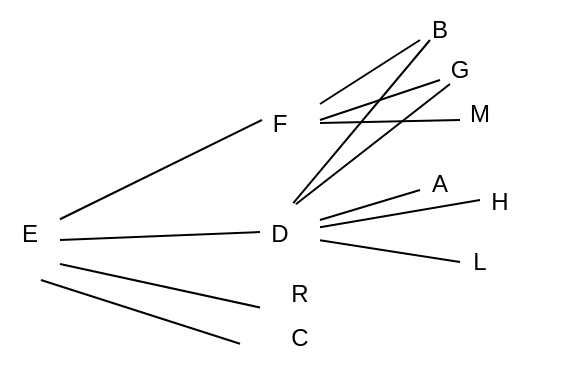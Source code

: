 <mxfile version="23.0.2" type="device">
  <diagram name="Page-1" id="9c096ad6-e400-ecc8-3e38-643d2caac077">
    <mxGraphModel dx="341" dy="206" grid="1" gridSize="10" guides="1" tooltips="1" connect="1" arrows="1" fold="1" page="1" pageScale="1.5" pageWidth="1169" pageHeight="826" background="none" math="0" shadow="0">
      <root>
        <mxCell id="0" style=";html=1;" />
        <mxCell id="1" style=";html=1;" parent="0" />
        <mxCell id="3cfceab9cabfe5b9-22" style="edgeStyle=none;curved=1;html=1;startSize=10;endArrow=none;endFill=0;endSize=10;strokeColor=#000000;strokeWidth=1;fontSize=12;" parent="1" source="uRtbasLGS5ukkT__xAVm-1" edge="1">
          <mxGeometry relative="1" as="geometry">
            <mxPoint x="250.003" y="442" as="sourcePoint" />
            <mxPoint x="351" y="420" as="targetPoint" />
          </mxGeometry>
        </mxCell>
        <mxCell id="uRtbasLGS5ukkT__xAVm-1" value="E" style="text;html=1;strokeColor=none;fillColor=none;align=center;verticalAlign=middle;whiteSpace=wrap;rounded=0;" vertex="1" parent="1">
          <mxGeometry x="220" y="462" width="30" height="30" as="geometry" />
        </mxCell>
        <mxCell id="uRtbasLGS5ukkT__xAVm-2" value="F" style="text;html=1;strokeColor=none;fillColor=none;align=center;verticalAlign=middle;whiteSpace=wrap;rounded=0;" vertex="1" parent="1">
          <mxGeometry x="340" y="407" width="40" height="30" as="geometry" />
        </mxCell>
        <mxCell id="uRtbasLGS5ukkT__xAVm-3" style="edgeStyle=none;curved=1;html=1;startSize=10;endArrow=none;endFill=0;endSize=10;strokeColor=#000000;strokeWidth=1;fontSize=12;" edge="1" parent="1">
          <mxGeometry relative="1" as="geometry">
            <mxPoint x="250" y="480" as="sourcePoint" />
            <mxPoint x="350" y="476" as="targetPoint" />
          </mxGeometry>
        </mxCell>
        <mxCell id="uRtbasLGS5ukkT__xAVm-4" value="D" style="text;html=1;strokeColor=none;fillColor=none;align=center;verticalAlign=middle;whiteSpace=wrap;rounded=0;" vertex="1" parent="1">
          <mxGeometry x="340" y="462" width="40" height="30" as="geometry" />
        </mxCell>
        <mxCell id="uRtbasLGS5ukkT__xAVm-5" style="edgeStyle=orthogonalEdgeStyle;rounded=0;orthogonalLoop=1;jettySize=auto;html=1;exitX=0.5;exitY=1;exitDx=0;exitDy=0;" edge="1" parent="1" source="uRtbasLGS5ukkT__xAVm-4" target="uRtbasLGS5ukkT__xAVm-4">
          <mxGeometry relative="1" as="geometry" />
        </mxCell>
        <mxCell id="uRtbasLGS5ukkT__xAVm-6" style="edgeStyle=none;curved=1;html=1;startSize=10;endArrow=none;endFill=0;endSize=10;strokeColor=#000000;strokeWidth=1;fontSize=12;" edge="1" parent="1">
          <mxGeometry relative="1" as="geometry">
            <mxPoint x="250" y="492.001" as="sourcePoint" />
            <mxPoint x="350" y="513.74" as="targetPoint" />
          </mxGeometry>
        </mxCell>
        <mxCell id="uRtbasLGS5ukkT__xAVm-7" value="R" style="text;html=1;strokeColor=none;fillColor=none;align=center;verticalAlign=middle;whiteSpace=wrap;rounded=0;" vertex="1" parent="1">
          <mxGeometry x="340" y="492" width="60" height="30" as="geometry" />
        </mxCell>
        <mxCell id="uRtbasLGS5ukkT__xAVm-8" style="edgeStyle=none;curved=1;html=1;startSize=10;endArrow=none;endFill=0;endSize=10;strokeColor=#000000;strokeWidth=1;fontSize=12;exitX=0.682;exitY=0.937;exitDx=0;exitDy=0;exitPerimeter=0;" edge="1" parent="1">
          <mxGeometry relative="1" as="geometry">
            <mxPoint x="240.46" y="500" as="sourcePoint" />
            <mxPoint x="340" y="531.89" as="targetPoint" />
          </mxGeometry>
        </mxCell>
        <mxCell id="uRtbasLGS5ukkT__xAVm-9" value="C" style="text;html=1;strokeColor=none;fillColor=none;align=center;verticalAlign=middle;whiteSpace=wrap;rounded=0;" vertex="1" parent="1">
          <mxGeometry x="340" y="514" width="60" height="30" as="geometry" />
        </mxCell>
        <mxCell id="uRtbasLGS5ukkT__xAVm-10" style="edgeStyle=none;curved=1;html=1;startSize=10;endArrow=none;endFill=0;endSize=10;strokeColor=#000000;strokeWidth=1;fontSize=12;" edge="1" parent="1">
          <mxGeometry relative="1" as="geometry">
            <mxPoint x="380.003" y="412" as="sourcePoint" />
            <mxPoint x="430" y="380" as="targetPoint" />
          </mxGeometry>
        </mxCell>
        <mxCell id="uRtbasLGS5ukkT__xAVm-11" style="edgeStyle=none;curved=1;html=1;startSize=10;endArrow=none;endFill=0;endSize=10;strokeColor=#000000;strokeWidth=1;fontSize=12;" edge="1" parent="1">
          <mxGeometry relative="1" as="geometry">
            <mxPoint x="380" y="420" as="sourcePoint" />
            <mxPoint x="440" y="400" as="targetPoint" />
          </mxGeometry>
        </mxCell>
        <mxCell id="uRtbasLGS5ukkT__xAVm-12" style="edgeStyle=none;curved=1;html=1;startSize=10;endArrow=none;endFill=0;endSize=10;strokeColor=#000000;strokeWidth=1;fontSize=12;" edge="1" parent="1" source="uRtbasLGS5ukkT__xAVm-2">
          <mxGeometry relative="1" as="geometry">
            <mxPoint x="390" y="430" as="sourcePoint" />
            <mxPoint x="450" y="420" as="targetPoint" />
          </mxGeometry>
        </mxCell>
        <mxCell id="uRtbasLGS5ukkT__xAVm-13" value="B" style="text;html=1;strokeColor=none;fillColor=none;align=center;verticalAlign=middle;whiteSpace=wrap;rounded=0;" vertex="1" parent="1">
          <mxGeometry x="410" y="360" width="60" height="30" as="geometry" />
        </mxCell>
        <mxCell id="uRtbasLGS5ukkT__xAVm-14" value="G" style="text;html=1;strokeColor=none;fillColor=none;align=center;verticalAlign=middle;whiteSpace=wrap;rounded=0;" vertex="1" parent="1">
          <mxGeometry x="420" y="380" width="60" height="30" as="geometry" />
        </mxCell>
        <mxCell id="uRtbasLGS5ukkT__xAVm-15" value="M" style="text;html=1;strokeColor=none;fillColor=none;align=center;verticalAlign=middle;whiteSpace=wrap;rounded=0;" vertex="1" parent="1">
          <mxGeometry x="430" y="402" width="60" height="30" as="geometry" />
        </mxCell>
        <mxCell id="uRtbasLGS5ukkT__xAVm-16" style="edgeStyle=none;curved=1;html=1;startSize=10;endArrow=none;endFill=0;endSize=10;strokeColor=#000000;strokeWidth=1;fontSize=12;entryX=0;entryY=0.5;entryDx=0;entryDy=0;" edge="1" parent="1">
          <mxGeometry relative="1" as="geometry">
            <mxPoint x="380" y="470" as="sourcePoint" />
            <mxPoint x="430" y="455" as="targetPoint" />
          </mxGeometry>
        </mxCell>
        <mxCell id="uRtbasLGS5ukkT__xAVm-17" style="edgeStyle=none;curved=1;html=1;startSize=10;endArrow=none;endFill=0;endSize=10;strokeColor=#000000;strokeWidth=1;fontSize=12;" edge="1" parent="1" source="uRtbasLGS5ukkT__xAVm-4">
          <mxGeometry relative="1" as="geometry">
            <mxPoint x="400" y="477" as="sourcePoint" />
            <mxPoint x="460" y="460" as="targetPoint" />
          </mxGeometry>
        </mxCell>
        <mxCell id="uRtbasLGS5ukkT__xAVm-18" style="edgeStyle=none;curved=1;html=1;startSize=10;endArrow=none;endFill=0;endSize=10;strokeColor=#000000;strokeWidth=1;fontSize=12;" edge="1" parent="1" source="uRtbasLGS5ukkT__xAVm-4">
          <mxGeometry relative="1" as="geometry">
            <mxPoint x="380" y="491.05" as="sourcePoint" />
            <mxPoint x="450" y="491.05" as="targetPoint" />
          </mxGeometry>
        </mxCell>
        <mxCell id="uRtbasLGS5ukkT__xAVm-19" value="A" style="text;html=1;strokeColor=none;fillColor=none;align=center;verticalAlign=middle;whiteSpace=wrap;rounded=0;" vertex="1" parent="1">
          <mxGeometry x="410" y="437" width="60" height="30" as="geometry" />
        </mxCell>
        <mxCell id="uRtbasLGS5ukkT__xAVm-20" value="H" style="text;html=1;strokeColor=none;fillColor=none;align=center;verticalAlign=middle;whiteSpace=wrap;rounded=0;" vertex="1" parent="1">
          <mxGeometry x="440" y="446" width="60" height="30" as="geometry" />
        </mxCell>
        <mxCell id="uRtbasLGS5ukkT__xAVm-21" value="L" style="text;html=1;strokeColor=none;fillColor=none;align=center;verticalAlign=middle;whiteSpace=wrap;rounded=0;" vertex="1" parent="1">
          <mxGeometry x="430" y="476" width="60" height="30" as="geometry" />
        </mxCell>
        <mxCell id="uRtbasLGS5ukkT__xAVm-24" value="" style="endArrow=none;html=1;rounded=0;exitX=0.666;exitY=-0.016;exitDx=0;exitDy=0;exitPerimeter=0;entryX=0.25;entryY=0;entryDx=0;entryDy=0;" edge="1" parent="1" source="uRtbasLGS5ukkT__xAVm-4" target="uRtbasLGS5ukkT__xAVm-14">
          <mxGeometry width="50" height="50" relative="1" as="geometry">
            <mxPoint x="490" y="450" as="sourcePoint" />
            <mxPoint x="540" y="400" as="targetPoint" />
          </mxGeometry>
        </mxCell>
        <mxCell id="uRtbasLGS5ukkT__xAVm-25" value="" style="endArrow=none;html=1;rounded=0;exitX=0.698;exitY=0.003;exitDx=0;exitDy=0;exitPerimeter=0;entryX=0.25;entryY=0;entryDx=0;entryDy=0;" edge="1" parent="1" source="uRtbasLGS5ukkT__xAVm-4" target="uRtbasLGS5ukkT__xAVm-15">
          <mxGeometry width="50" height="50" relative="1" as="geometry">
            <mxPoint x="390" y="472" as="sourcePoint" />
            <mxPoint x="445" y="390" as="targetPoint" />
          </mxGeometry>
        </mxCell>
      </root>
    </mxGraphModel>
  </diagram>
</mxfile>
